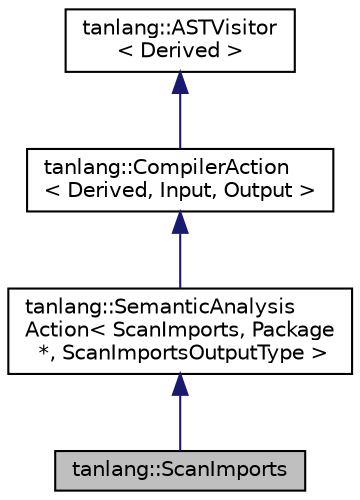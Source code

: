 digraph "tanlang::ScanImports"
{
 // LATEX_PDF_SIZE
  edge [fontname="Helvetica",fontsize="10",labelfontname="Helvetica",labelfontsize="10"];
  node [fontname="Helvetica",fontsize="10",shape=record];
  Node1 [label="tanlang::ScanImports",height=0.2,width=0.4,color="black", fillcolor="grey75", style="filled", fontcolor="black",tooltip="Scans all dependencies in a package, and return their names and paths to relevant source files."];
  Node2 -> Node1 [dir="back",color="midnightblue",fontsize="10",style="solid",fontname="Helvetica"];
  Node2 [label="tanlang::SemanticAnalysis\lAction\< ScanImports, Package\l *, ScanImportsOutputType \>",height=0.2,width=0.4,color="black", fillcolor="white", style="filled",URL="$classtanlang_1_1SemanticAnalysisAction.html",tooltip=" "];
  Node3 -> Node2 [dir="back",color="midnightblue",fontsize="10",style="solid",fontname="Helvetica"];
  Node3 [label="tanlang::CompilerAction\l\< Derived, Input, Output \>",height=0.2,width=0.4,color="black", fillcolor="white", style="filled",URL="$classtanlang_1_1CompilerAction.html",tooltip=" "];
  Node4 -> Node3 [dir="back",color="midnightblue",fontsize="10",style="solid",fontname="Helvetica"];
  Node4 [label="tanlang::ASTVisitor\l\< Derived \>",height=0.2,width=0.4,color="black", fillcolor="white", style="filled",URL="$classtanlang_1_1ASTVisitor.html",tooltip=" "];
}
